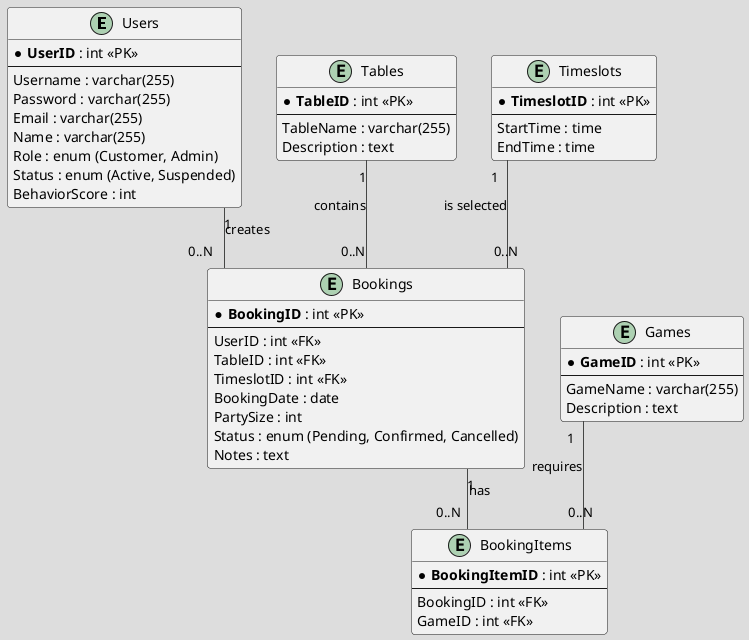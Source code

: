 @startuml
!theme toy
skinparam linetype ortho
skinparam monochrome false

entity "Users" as user {
  * **UserID** : int <<PK>>
  --
  Username : varchar(255)
  Password : varchar(255)
  Email : varchar(255)
  Name : varchar(255)
  Role : enum (Customer, Admin)
  Status : enum (Active, Suspended)
  BehaviorScore : int
}

entity "Tables" as table {
  * **TableID** : int <<PK>>
  --
  TableName : varchar(255)
  Description : text
}

entity "Timeslots" as timeslot {
  * **TimeslotID** : int <<PK>>
  --
  StartTime : time
  EndTime : time
}

entity "Games" as game {
  * **GameID** : int <<PK>>
  --
  GameName : varchar(255)
  Description : text
}

entity "Bookings" as booking {
  * **BookingID** : int <<PK>>
  --
  UserID : int <<FK>>
  TableID : int <<FK>>
  TimeslotID : int <<FK>>
  BookingDate : date
  PartySize : int
  Status : enum (Pending, Confirmed, Cancelled)
  Notes : text
}

entity "BookingItems" as booking_item {
  * **BookingItemID** : int <<PK>>
  --
  BookingID : int <<FK>>
  GameID : int <<FK>>
}

user "1" -- "0..N" booking : creates
table "1" -- "0..N" booking : contains
timeslot "1" -- "0..N" booking : is selected
booking "1" -- "0..N" booking_item : has
game "1" -- "0..N" booking_item : requires


@enduml
